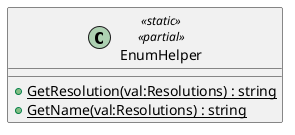 @startuml
class EnumHelper <<static>> <<partial>> {
    + {static} GetResolution(val:Resolutions) : string
    + {static} GetName(val:Resolutions) : string
}
@enduml
